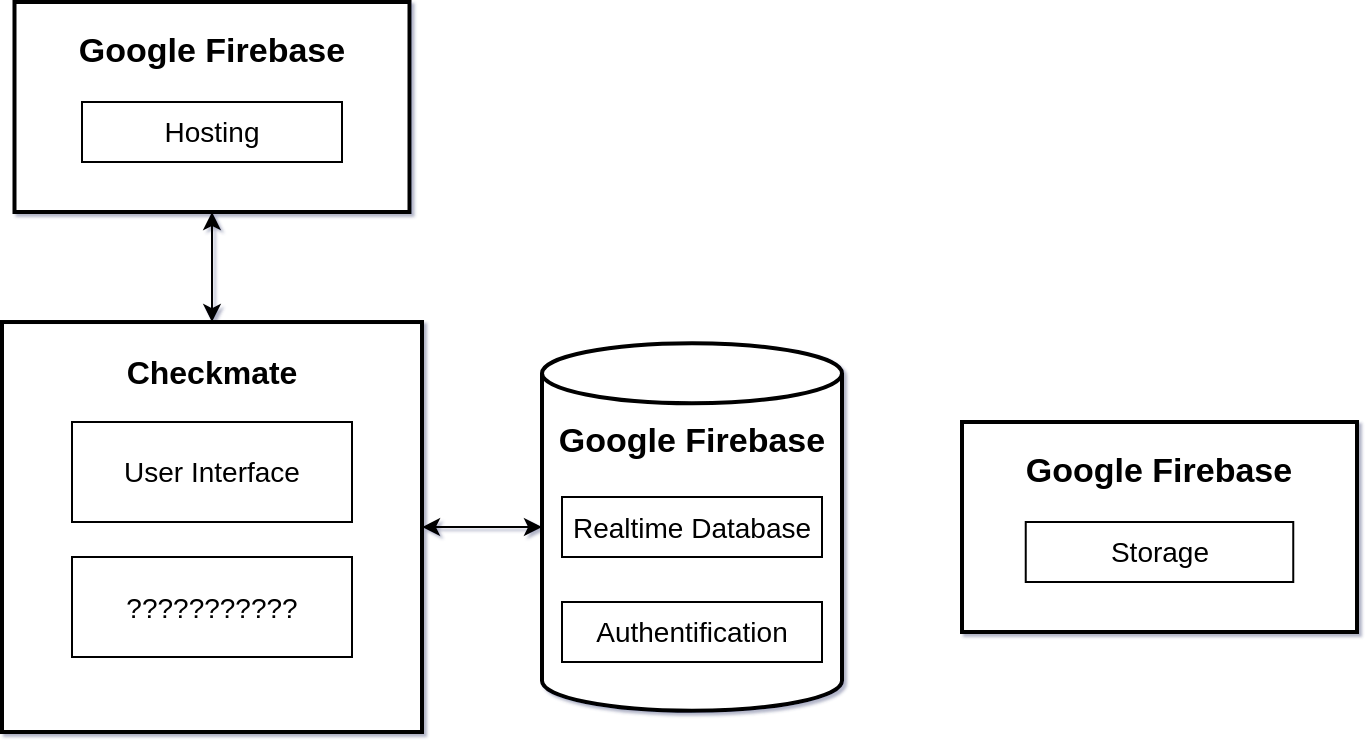 <mxfile version="20.3.0" type="device"><diagram name="Page-1" id="ODVzmbLFVUDtzUHNTQvH"><mxGraphModel dx="864" dy="857" grid="1" gridSize="10" guides="1" tooltips="1" connect="1" arrows="1" fold="1" page="1" pageScale="1" pageWidth="1100" pageHeight="1700" background="none" math="0" shadow="1"><root><mxCell id="0"/><mxCell id="1" parent="0"/><mxCell id="Lf3q7zfhqm4RF57fwNm9-1" value="" style="shape=cylinder3;whiteSpace=wrap;html=1;boundedLbl=1;backgroundOutline=1;size=15;strokeWidth=2;" parent="1" vertex="1"><mxGeometry x="540" y="440.63" width="150" height="183.75" as="geometry"/></mxCell><mxCell id="Lf3q7zfhqm4RF57fwNm9-2" value="&lt;font style=&quot;font-size: 17px;&quot;&gt;&lt;b&gt;Google Firebase&lt;/b&gt;&lt;/font&gt;" style="text;html=1;strokeColor=none;fillColor=none;align=center;verticalAlign=middle;whiteSpace=wrap;rounded=0;" parent="1" vertex="1"><mxGeometry x="540" y="460" width="150" height="60" as="geometry"/></mxCell><mxCell id="Lf3q7zfhqm4RF57fwNm9-3" value="" style="rounded=0;whiteSpace=wrap;html=1;movable=1;resizable=1;rotatable=1;deletable=1;editable=1;locked=0;connectable=1;strokeWidth=2;" parent="1" vertex="1"><mxGeometry x="276.25" y="270" width="197.5" height="105" as="geometry"/></mxCell><mxCell id="Lf3q7zfhqm4RF57fwNm9-4" value="&lt;font size=&quot;1&quot; style=&quot;&quot;&gt;&lt;b style=&quot;font-size: 17px;&quot;&gt;Google Firebase&lt;/b&gt;&lt;/font&gt;" style="text;html=1;strokeColor=none;fillColor=none;align=center;verticalAlign=middle;whiteSpace=wrap;rounded=0;movable=1;resizable=1;rotatable=1;deletable=1;editable=1;locked=0;connectable=1;" parent="1" vertex="1"><mxGeometry x="290" y="280" width="170" height="30" as="geometry"/></mxCell><mxCell id="Qa9ZdhBx2P_tlXMrCbzR-1" value="&lt;font style=&quot;font-size: 14px;&quot;&gt;&lt;font style=&quot;font-size: 14px;&quot;&gt;Realtime Databas&lt;/font&gt;e&lt;/font&gt;" style="rounded=0;whiteSpace=wrap;html=1;fontSize=17;" vertex="1" parent="1"><mxGeometry x="550" y="517.5" width="130" height="30" as="geometry"/></mxCell><mxCell id="Qa9ZdhBx2P_tlXMrCbzR-3" value="&lt;span style=&quot;font-size: 14px;&quot;&gt;Authentification&lt;/span&gt;" style="rounded=0;whiteSpace=wrap;html=1;fontSize=17;" vertex="1" parent="1"><mxGeometry x="550" y="570" width="130" height="30" as="geometry"/></mxCell><mxCell id="Qa9ZdhBx2P_tlXMrCbzR-5" value="&lt;span style=&quot;color: rgba(0, 0, 0, 0); font-family: monospace; font-size: 0px; text-align: start;&quot;&gt;%3CmxGraphModel%3E%3Croot%3E%3CmxCell%20id%3D%220%22%2F%3E%3CmxCell%20id%3D%221%22%20parent%3D%220%22%2F%3E%3CmxCell%20id%3D%222%22%20value%3D%22%26lt%3Bspan%20style%3D%26quot%3Bfont-size%3A%2014px%3B%26quot%3B%26gt%3BUser%20Interface%26lt%3B%2Fspan%26gt%3B%22%20style%3D%22rounded%3D0%3BwhiteSpace%3Dwrap%3Bhtml%3D1%3B%22%20vertex%3D%221%22%20parent%3D%221%22%3E%3CmxGeometry%20x%3D%22305%22%20y%3D%22480%22%20width%3D%22140%22%20height%3D%2250%22%20as%3D%22geometry%22%2F%3E%3C%2FmxCell%3E%3C%2Froot%3E%3C%2FmxGraphModel%3E&lt;/span&gt;" style="rounded=0;whiteSpace=wrap;html=1;fontSize=14;strokeWidth=2;" vertex="1" parent="1"><mxGeometry x="270" y="430.01" width="210" height="205" as="geometry"/></mxCell><mxCell id="Lf3q7zfhqm4RF57fwNm9-8" value="&lt;span style=&quot;font-size: 14px;&quot;&gt;User Interface&lt;/span&gt;" style="rounded=0;whiteSpace=wrap;html=1;" parent="1" vertex="1"><mxGeometry x="305" y="480" width="140" height="50" as="geometry"/></mxCell><mxCell id="Qa9ZdhBx2P_tlXMrCbzR-12" value="&lt;span style=&quot;font-size: 14px;&quot;&gt;Hosting&lt;/span&gt;" style="rounded=0;whiteSpace=wrap;html=1;fontSize=17;" vertex="1" parent="1"><mxGeometry x="310" y="320" width="130" height="30" as="geometry"/></mxCell><mxCell id="Qa9ZdhBx2P_tlXMrCbzR-13" value="" style="endArrow=classic;startArrow=classic;html=1;rounded=0;fontSize=17;entryX=0;entryY=0.5;entryDx=0;entryDy=0;entryPerimeter=0;exitX=1;exitY=0.5;exitDx=0;exitDy=0;" edge="1" parent="1" source="Qa9ZdhBx2P_tlXMrCbzR-5" target="Lf3q7zfhqm4RF57fwNm9-1"><mxGeometry width="50" height="50" relative="1" as="geometry"><mxPoint x="400" y="420" as="sourcePoint"/><mxPoint x="450" y="370" as="targetPoint"/></mxGeometry></mxCell><mxCell id="Qa9ZdhBx2P_tlXMrCbzR-14" value="" style="endArrow=classic;startArrow=classic;html=1;rounded=0;fontSize=17;entryX=0.5;entryY=1;entryDx=0;entryDy=0;exitX=0.5;exitY=0;exitDx=0;exitDy=0;" edge="1" parent="1" source="Qa9ZdhBx2P_tlXMrCbzR-5" target="Lf3q7zfhqm4RF57fwNm9-3"><mxGeometry width="50" height="50" relative="1" as="geometry"><mxPoint x="280" y="390" as="sourcePoint"/><mxPoint x="330" y="340" as="targetPoint"/></mxGeometry></mxCell><mxCell id="Qa9ZdhBx2P_tlXMrCbzR-15" value="" style="rounded=0;whiteSpace=wrap;html=1;movable=1;resizable=1;rotatable=1;deletable=1;editable=1;locked=0;connectable=1;strokeWidth=2;" vertex="1" parent="1"><mxGeometry x="750" y="480" width="197.5" height="105" as="geometry"/></mxCell><mxCell id="Qa9ZdhBx2P_tlXMrCbzR-18" value="&lt;b&gt;Google Firebase&lt;/b&gt;" style="text;html=1;strokeColor=none;fillColor=none;align=center;verticalAlign=middle;whiteSpace=wrap;rounded=0;strokeWidth=2;fontSize=17;" vertex="1" parent="1"><mxGeometry x="778.12" y="490" width="141.25" height="30" as="geometry"/></mxCell><mxCell id="Qa9ZdhBx2P_tlXMrCbzR-2" value="&lt;span style=&quot;font-size: 14px;&quot;&gt;Storage&lt;/span&gt;" style="rounded=0;whiteSpace=wrap;html=1;fontSize=17;" vertex="1" parent="1"><mxGeometry x="781.87" y="530" width="133.76" height="30" as="geometry"/></mxCell><mxCell id="Qa9ZdhBx2P_tlXMrCbzR-19" value="&lt;font style=&quot;font-size: 16px;&quot;&gt;&lt;b&gt;Checkmate&lt;/b&gt;&lt;/font&gt;" style="text;html=1;strokeColor=none;fillColor=none;align=center;verticalAlign=middle;whiteSpace=wrap;rounded=0;strokeWidth=2;fontSize=17;" vertex="1" parent="1"><mxGeometry x="315" y="440.63" width="120" height="30" as="geometry"/></mxCell><mxCell id="Qa9ZdhBx2P_tlXMrCbzR-21" value="&lt;span style=&quot;font-size: 14px;&quot;&gt;???????????&lt;/span&gt;" style="rounded=0;whiteSpace=wrap;html=1;" vertex="1" parent="1"><mxGeometry x="305" y="547.5" width="140" height="50" as="geometry"/></mxCell></root></mxGraphModel></diagram></mxfile>